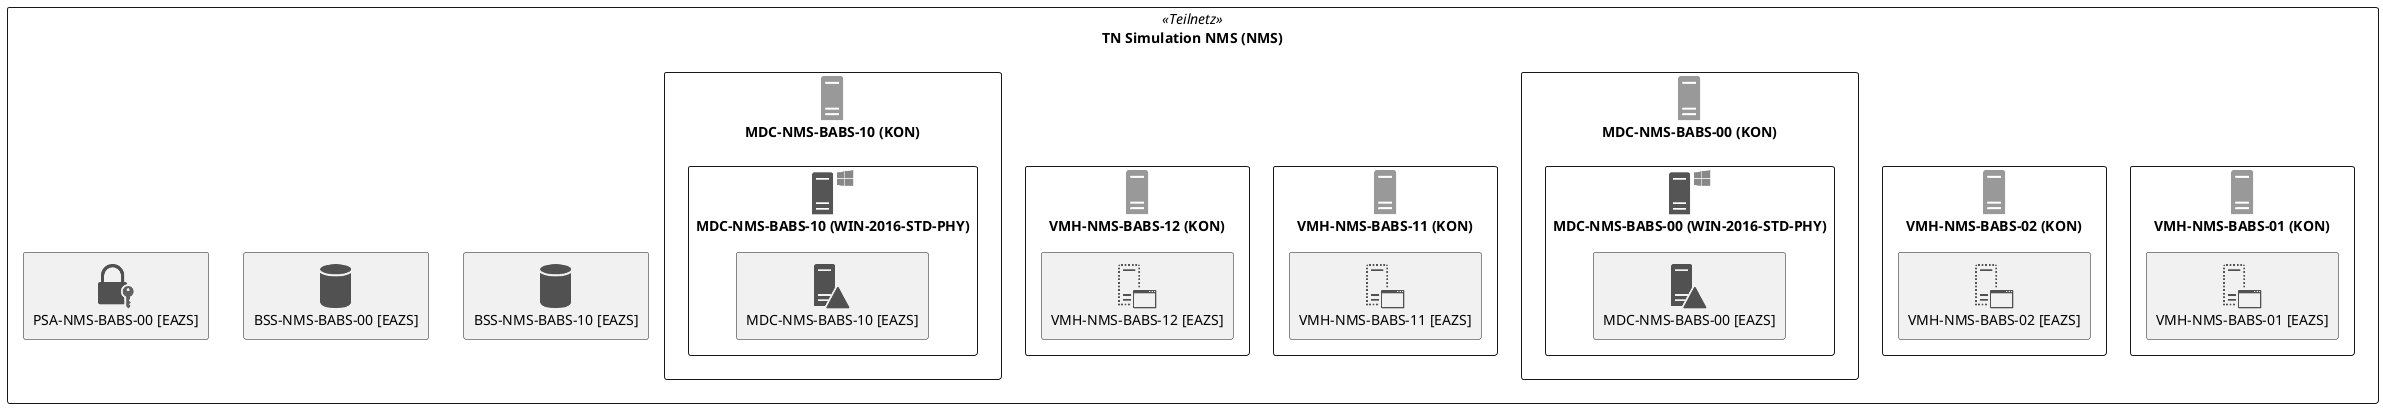 @startuml


skinparam monochrome true
skinparam componentStyle uml2
!include <office/databases/database>
!include <office/databases/database>
!include <office/servers/server_generic_green>
!include <office/servers/virtual_application_server>
!include <office/Servers/virtual_server>
!include <office/Servers/windows_server>
!include <office/servers/certificate_authority>
!include <office/Servers/virtual_server>
!include <office/Servers/windows_server>
!include <office/servers/web_server>
!include <office/Servers/virtual_server>
!include <office/Servers/windows_server>
!include <office/databases/monitoring_store>
!include <office/Servers/virtual_server>
!include <office/Servers/windows_server>
!include <office/services/central_management_service>
!include <office/Servers/virtual_server>
!include <office/Servers/server_farm>
!include <office/Servers/virtual_server>
!include <office/Servers/windows_server>
!include <office/concepts/backup_local>
!include <office/Servers/virtual_server>
!include <office/Servers/windows_server>
!include <office/Security/lock_with_key_security>
!include <office/Servers/virtual_server>
!include <cloudinsight/linux>
!include <office/communications/central_management_service>
!include <office/Servers/virtual_server>
!include <office/Servers/windows_server>
!include <office/Servers/file_server>
!include <office/Servers/virtual_server>
!include <office/Servers/windows_server>
!include <office/services/central_management_service>
!include <office/servers/server_generic_green>
!include <office/servers/virtual_application_server>
!include <office/Servers/virtual_server>
!include <office/Servers/windows_server>
!include <office/servers/reverse_proxy>
!include <office/Servers/virtual_server>
!include <office/Servers/windows_server>
!include <office/concepts/backup_local>
!include <office/Servers/virtual_server>
!include <office/Servers/windows_server>
!include <office/concepts/install>
!include <office/Servers/virtual_server>
!include <cloudinsight/linux>
!include <office/concepts/install>
!include <office/servers/server_generic_green>
!include <office/Servers/windows_server>
!include <office/Servers/domain_controller>
!include <office/servers/server_generic_green>
!include <office/servers/virtual_application_server>
!include <office/Servers/virtual_server>
!include <office/Servers/windows_server>
!include <office/servers/certificate_authority>
!include <office/Servers/virtual_server>
!include <office/Servers/windows_server>
!include <office/servers/web_server>
!include <office/Servers/virtual_server>
!include <office/Servers/windows_server>
!include <office/databases/monitoring_store>
!include <office/Servers/virtual_server>
!include <office/Servers/windows_server>
!include <office/services/central_management_service>
!include <office/Servers/virtual_server>
!include <cloudinsight/linux>
!include <office/communications/central_management_service>
!include <office/Servers/virtual_server>
!include <office/Servers/windows_server>
!include <office/Servers/file_server>
!include <office/Servers/virtual_server>
!include <office/Servers/windows_server>
!include <office/services/central_management_service>
!include <office/servers/server_generic_green>
!include <office/servers/virtual_application_server>
!include <office/Servers/virtual_server>
!include <office/Servers/windows_server>
!include <office/servers/reverse_proxy>
!include <office/Servers/virtual_server>
!include <office/Servers/windows_server>
!include <office/concepts/backup_local>
!include <office/Servers/virtual_server>
!include <office/Servers/windows_server>
!include <office/concepts/install>
!include <office/Servers/virtual_server>
!include <cloudinsight/linux>
!include <office/concepts/install>
!include <office/servers/server_generic_green>
!include <office/Servers/windows_server>
!include <office/Servers/domain_controller>
!include <office/security/lock_with_key_security_blue>

show stereotype

rectangle TN__F_Simulation__F_NMS__F___N_NMS__O_ as "TN Simulation NMS (NMS)" <<Teilnetz>> {
	rectangle BSS__S_NMS__S_BABS__S_10__F__aA_EAZS_aC_ as "BSS-NMS-BABS-10 [EAZS]" <<$database>> {
	
	}
	rectangle BSS__S_NMS__S_BABS__S_00__F__aA_EAZS_aC_ as "BSS-NMS-BABS-00 [EAZS]" <<$database>> {
	
	}
	rectangle VMH__S_NMS__S_BABS__S_01__F___N_KON__O_ as "VMH-NMS-BABS-01 (KON)" <<$server_generic_green>> {
		rectangle VMH__S_NMS__S_BABS__S_01__F__aA_EAZS_aC_ as "VMH-NMS-BABS-01 [EAZS]" <<$virtual_application_server>> {
		
		}
	}
	rectangle VMH__S_NMS__S_BABS__S_02__F___N_KON__O_ as "VMH-NMS-BABS-02 (KON)" <<$server_generic_green>> {
		rectangle VMH__S_NMS__S_BABS__S_02__F__aA_EAZS_aC_ as "VMH-NMS-BABS-02 [EAZS]" <<$virtual_application_server>> {
		
		}
	}
	rectangle MDC__S_NMS__S_BABS__S_00__F___N_KON__O_ as "MDC-NMS-BABS-00 (KON)" <<$server_generic_green>> {
		rectangle MDC__S_NMS__S_BABS__S_00__F___N_WIN__S_2016__S_STD__S_PHY__O_ as "MDC-NMS-BABS-00 (WIN-2016-STD-PHY)" <<$windows_server>> {
			rectangle MDC__S_NMS__S_BABS__S_00__F__aA_EAZS_aC_ as "MDC-NMS-BABS-00 [EAZS]" <<$domain_controller>> {
			
			}
		}
	}
	rectangle VMH__S_NMS__S_BABS__S_11__F___N_KON__O_ as "VMH-NMS-BABS-11 (KON)" <<$server_generic_green>> {
		rectangle VMH__S_NMS__S_BABS__S_11__F__aA_EAZS_aC_ as "VMH-NMS-BABS-11 [EAZS]" <<$virtual_application_server>> {
		
		}
	}
	rectangle VMH__S_NMS__S_BABS__S_12__F___N_KON__O_ as "VMH-NMS-BABS-12 (KON)" <<$server_generic_green>> {
		rectangle VMH__S_NMS__S_BABS__S_12__F__aA_EAZS_aC_ as "VMH-NMS-BABS-12 [EAZS]" <<$virtual_application_server>> {
		
		}
	}
	rectangle MDC__S_NMS__S_BABS__S_10__F___N_KON__O_ as "MDC-NMS-BABS-10 (KON)" <<$server_generic_green>> {
		rectangle MDC__S_NMS__S_BABS__S_10__F___N_WIN__S_2016__S_STD__S_PHY__O_ as "MDC-NMS-BABS-10 (WIN-2016-STD-PHY)" <<$windows_server>> {
			rectangle MDC__S_NMS__S_BABS__S_10__F__aA_EAZS_aC_ as "MDC-NMS-BABS-10 [EAZS]" <<$domain_controller>> {
			
			}
		}
	}
	rectangle PSA__S_NMS__S_BABS__S_00__F__aA_EAZS_aC_ as "PSA-NMS-BABS-00 [EAZS]" <<$lock_with_key_security_blue>> {
	
	}
}


' Begin Protected Region [[layouting]]

' End Protected Region   [[layouting]]

@enduml
' Actifsource ID=[dc5bfacd-eaac-11e8-88d3-bfc6b992bdec,c96b6678-0eb1-11e9-9f19-6d15636f4ecc,Hash]
